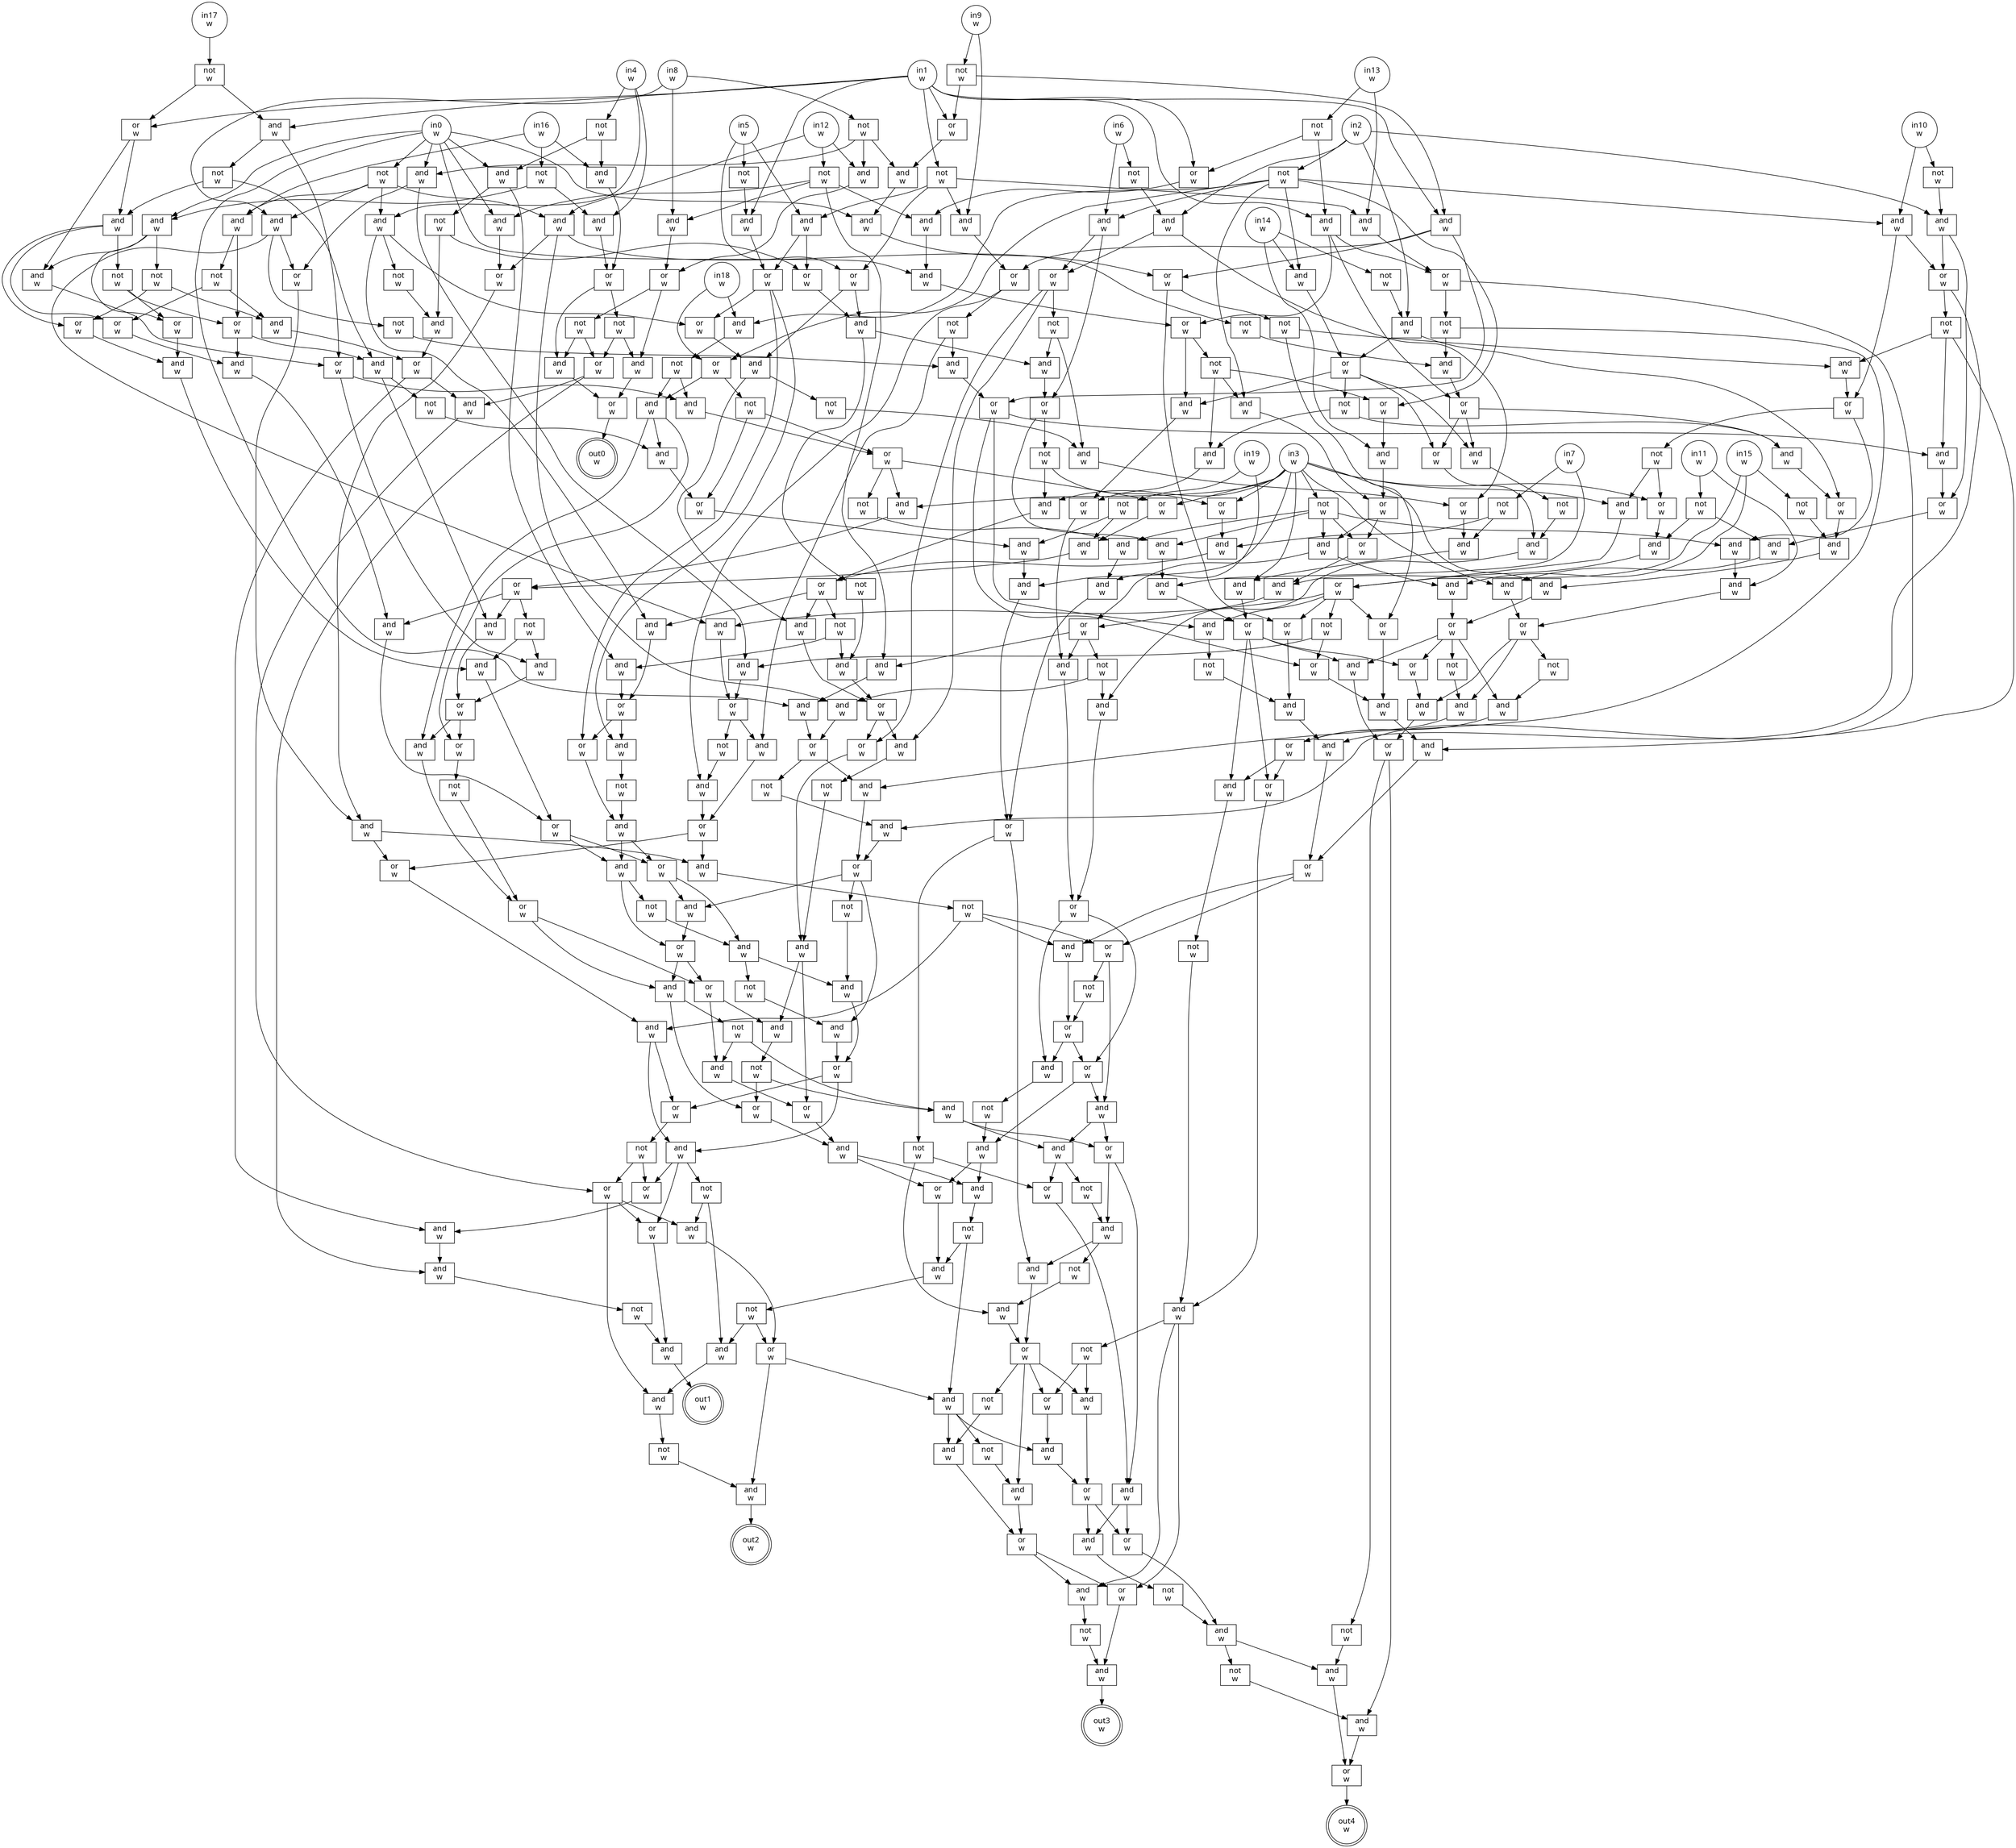 digraph circuit{
	node [style = filled, fillcolor = white,shape=rect, fontname=geneva]
	g0 [label="in0\nw",shape=circle,fillcolor=white]
	g1 [label="in1\nw",shape=circle,fillcolor=white]
	g2 [label="in2\nw",shape=circle,fillcolor=white]
	g3 [label="in3\nw",shape=circle,fillcolor=white]
	g4 [label="in4\nw",shape=circle,fillcolor=white]
	g5 [label="in5\nw",shape=circle,fillcolor=white]
	g6 [label="in6\nw",shape=circle,fillcolor=white]
	g7 [label="in7\nw",shape=circle,fillcolor=white]
	g8 [label="in8\nw",shape=circle,fillcolor=white]
	g9 [label="in9\nw",shape=circle,fillcolor=white]
	g10 [label="in10\nw",shape=circle,fillcolor=white]
	g11 [label="in11\nw",shape=circle,fillcolor=white]
	g12 [label="in12\nw",shape=circle,fillcolor=white]
	g13 [label="in13\nw",shape=circle,fillcolor=white]
	g14 [label="in14\nw",shape=circle,fillcolor=white]
	g15 [label="in15\nw",shape=circle,fillcolor=white]
	g16 [label="in16\nw",shape=circle,fillcolor=white]
	g17 [label="in17\nw",shape=circle,fillcolor=white]
	g18 [label="in18\nw",shape=circle,fillcolor=white]
	g19 [label="in19\nw",shape=circle,fillcolor=white]
	g20 [label="not\nw",fillcolor=white]
	g21 [label="not\nw",fillcolor=white]
	g22 [label="not\nw",fillcolor=white]
	g23 [label="not\nw",fillcolor=white]
	g24 [label="not\nw",fillcolor=white]
	g25 [label="not\nw",fillcolor=white]
	g26 [label="not\nw",fillcolor=white]
	g27 [label="not\nw",fillcolor=white]
	g28 [label="not\nw",fillcolor=white]
	g29 [label="not\nw",fillcolor=white]
	g30 [label="and\nw",fillcolor=white]
	g31 [label="not\nw",fillcolor=white]
	g32 [label="and\nw",fillcolor=white]
	g33 [label="or\nw",fillcolor=white]
	g34 [label="not\nw",fillcolor=white]
	g35 [label="not\nw",fillcolor=white]
	g36 [label="not\nw",fillcolor=white]
	g37 [label="not\nw",fillcolor=white]
	g38 [label="and\nw",fillcolor=white]
	g39 [label="not\nw",fillcolor=white]
	g40 [label="and\nw",fillcolor=white]
	g41 [label="or\nw",fillcolor=white]
	g42 [label="and\nw",fillcolor=white]
	g43 [label="not\nw",fillcolor=white]
	g44 [label="and\nw",fillcolor=white]
	g45 [label="or\nw",fillcolor=white]
	g46 [label="or\nw",fillcolor=white]
	g47 [label="not\nw",fillcolor=white]
	g48 [label="and\nw",fillcolor=white]
	g49 [label="and\nw",fillcolor=white]
	g50 [label="and\nw",fillcolor=white]
	g51 [label="not\nw",fillcolor=white]
	g52 [label="and\nw",fillcolor=white]
	g53 [label="or\nw",fillcolor=white]
	g54 [label="not\nw",fillcolor=white]
	g55 [label="and\nw",fillcolor=white]
	g56 [label="not\nw",fillcolor=white]
	g57 [label="or\nw",fillcolor=white]
	g58 [label="and\nw",fillcolor=white]
	g59 [label="not\nw",fillcolor=white]
	g60 [label="and\nw",fillcolor=white]
	g61 [label="or\nw",fillcolor=white]
	g62 [label="not\nw",fillcolor=white]
	g63 [label="and\nw",fillcolor=white]
	g64 [label="or\nw",fillcolor=white]
	g65 [label="not\nw",fillcolor=white]
	g66 [label="and\nw",fillcolor=white]
	g67 [label="or\nw",fillcolor=white]
	g68 [label="and\nw",fillcolor=white]
	g69 [label="and\nw",fillcolor=white]
	g70 [label="not\nw",fillcolor=white]
	g71 [label="or\nw",fillcolor=white]
	g72 [label="and\nw",fillcolor=white]
	g73 [label="not\nw",fillcolor=white]
	g74 [label="and\nw",fillcolor=white]
	g75 [label="and\nw",fillcolor=white]
	g76 [label="or\nw",fillcolor=white]
	g77 [label="and\nw",fillcolor=white]
	g78 [label="not\nw",fillcolor=white]
	g79 [label="and\nw",fillcolor=white]
	g80 [label="or\nw",fillcolor=white]
	g81 [label="not\nw",fillcolor=white]
	g82 [label="and\nw",fillcolor=white]
	g83 [label="or\nw",fillcolor=white]
	g84 [label="or\nw",fillcolor=white]
	g85 [label="and\nw",fillcolor=white]
	g86 [label="or\nw",fillcolor=white]
	g87 [label="not\nw",fillcolor=white]
	g88 [label="and\nw",fillcolor=white]
	g89 [label="and\nw",fillcolor=white]
	g90 [label="and\nw",fillcolor=white]
	g91 [label="or\nw",fillcolor=white]
	g92 [label="not\nw",fillcolor=white]
	g93 [label="and\nw",fillcolor=white]
	g94 [label="or\nw",fillcolor=white]
	g95 [label="and\nw",fillcolor=white]
	g96 [label="and\nw",fillcolor=white]
	g97 [label="not\nw",fillcolor=white]
	g98 [label="or\nw",fillcolor=white]
	g99 [label="and\nw",fillcolor=white]
	g100 [label="and\nw",fillcolor=white]
	g101 [label="or\nw",fillcolor=white]
	g102 [label="or\nw",fillcolor=white]
	g103 [label="not\nw",fillcolor=white]
	g104 [label="and\nw",fillcolor=white]
	g105 [label="or\nw",fillcolor=white]
	g106 [label="and\nw",fillcolor=white]
	g107 [label="or\nw",fillcolor=white]
	g108 [label="and\nw",fillcolor=white]
	g109 [label="or\nw",fillcolor=white]
	g110 [label="and\nw",fillcolor=white]
	g111 [label="or\nw",fillcolor=white]
	g112 [label="or\nw",fillcolor=white]
	g113 [label="and\nw",fillcolor=white]
	g114 [label="and\nw",fillcolor=white]
	g115 [label="or\nw",fillcolor=white]
	g116 [label="not\nw",fillcolor=white]
	g117 [label="not\nw",fillcolor=white]
	g118 [label="and\nw",fillcolor=white]
	g119 [label="and\nw",fillcolor=white]
	g120 [label="and\nw",fillcolor=white]
	g121 [label="not\nw",fillcolor=white]
	g122 [label="or\nw",fillcolor=white]
	g123 [label="and\nw",fillcolor=white]
	g124 [label="and\nw",fillcolor=white]
	g125 [label="and\nw",fillcolor=white]
	g126 [label="not\nw",fillcolor=white]
	g127 [label="or\nw",fillcolor=white]
	g128 [label="and\nw",fillcolor=white]
	g129 [label="and\nw",fillcolor=white]
	g130 [label="or\nw",fillcolor=white]
	g131 [label="and\nw",fillcolor=white]
	g132 [label="and\nw",fillcolor=white]
	g133 [label="not\nw",fillcolor=white]
	g134 [label="or\nw",fillcolor=white]
	g135 [label="and\nw",fillcolor=white]
	g136 [label="and\nw",fillcolor=white]
	g137 [label="or\nw",fillcolor=white]
	g138 [label="not\nw",fillcolor=white]
	g139 [label="and\nw",fillcolor=white]
	g140 [label="not\nw",fillcolor=white]
	g141 [label="and\nw",fillcolor=white]
	g142 [label="and\nw",fillcolor=white]
	g143 [label="or\nw",fillcolor=white]
	g144 [label="and\nw",fillcolor=white]
	g145 [label="not\nw",fillcolor=white]
	g146 [label="or\nw",fillcolor=white]
	g147 [label="and\nw",fillcolor=white]
	g148 [label="and\nw",fillcolor=white]
	g149 [label="or\nw",fillcolor=white]
	g150 [label="or\nw",fillcolor=white]
	g151 [label="and\nw",fillcolor=white]
	g152 [label="and\nw",fillcolor=white]
	g153 [label="or\nw",fillcolor=white]
	g154 [label="and\nw",fillcolor=white]
	g155 [label="not\nw",fillcolor=white]
	g156 [label="and\nw",fillcolor=white]
	g157 [label="and\nw",fillcolor=white]
	g158 [label="or\nw",fillcolor=white]
	g159 [label="and\nw",fillcolor=white]
	g160 [label="and\nw",fillcolor=white]
	g161 [label="not\nw",fillcolor=white]
	g162 [label="and\nw",fillcolor=white]
	g163 [label="or\nw",fillcolor=white]
	g164 [label="and\nw",fillcolor=white]
	g165 [label="or\nw",fillcolor=white]
	g166 [label="and\nw",fillcolor=white]
	g167 [label="not\nw",fillcolor=white]
	g168 [label="and\nw",fillcolor=white]
	g169 [label="or\nw",fillcolor=white]
	g170 [label="not\nw",fillcolor=white]
	g171 [label="and\nw",fillcolor=white]
	g172 [label="or\nw",fillcolor=white]
	g173 [label="and\nw",fillcolor=white]
	g174 [label="not\nw",fillcolor=white]
	g175 [label="and\nw",fillcolor=white]
	g176 [label="and\nw",fillcolor=white]
	g177 [label="or\nw",fillcolor=white]
	g178 [label="and\nw",fillcolor=white]
	g179 [label="and\nw",fillcolor=white]
	g180 [label="or\nw",fillcolor=white]
	g181 [label="and\nw",fillcolor=white]
	g182 [label="or\nw",fillcolor=white]
	g183 [label="and\nw",fillcolor=white]
	g184 [label="and\nw",fillcolor=white]
	g185 [label="or\nw",fillcolor=white]
	g186 [label="not\nw",fillcolor=white]
	g187 [label="and\nw",fillcolor=white]
	g188 [label="or\nw",fillcolor=white]
	g189 [label="and\nw",fillcolor=white]
	g190 [label="or\nw",fillcolor=white]
	g191 [label="and\nw",fillcolor=white]
	g192 [label="not\nw",fillcolor=white]
	g193 [label="and\nw",fillcolor=white]
	g194 [label="and\nw",fillcolor=white]
	g195 [label="or\nw",fillcolor=white]
	g196 [label="not\nw",fillcolor=white]
	g197 [label="or\nw",fillcolor=white]
	g198 [label="and\nw",fillcolor=white]
	g199 [label="or\nw",fillcolor=white]
	g200 [label="and\nw",fillcolor=white]
	g201 [label="not\nw",fillcolor=white]
	g202 [label="and\nw",fillcolor=white]
	g203 [label="or\nw",fillcolor=white]
	g204 [label="not\nw",fillcolor=white]
	g205 [label="not\nw",fillcolor=white]
	g206 [label="and\nw",fillcolor=white]
	g207 [label="or\nw",fillcolor=white]
	g208 [label="and\nw",fillcolor=white]
	g209 [label="not\nw",fillcolor=white]
	g210 [label="or\nw",fillcolor=white]
	g211 [label="and\nw",fillcolor=white]
	g212 [label="and\nw",fillcolor=white]
	g213 [label="or\nw",fillcolor=white]
	g214 [label="or\nw",fillcolor=white]
	g215 [label="and\nw",fillcolor=white]
	g216 [label="and\nw",fillcolor=white]
	g217 [label="not\nw",fillcolor=white]
	g218 [label="and\nw",fillcolor=white]
	g219 [label="and\nw",fillcolor=white]
	g220 [label="or\nw",fillcolor=white]
	g221 [label="and\nw",fillcolor=white]
	g222 [label="and\nw",fillcolor=white]
	g223 [label="or\nw",fillcolor=white]
	g224 [label="and\nw",fillcolor=white]
	g225 [label="not\nw",fillcolor=white]
	g226 [label="and\nw",fillcolor=white]
	g227 [label="or\nw",fillcolor=white]
	g228 [label="and\nw",fillcolor=white]
	g229 [label="or\nw",fillcolor=white]
	g230 [label="and\nw",fillcolor=white]
	g231 [label="and\nw",fillcolor=white]
	g232 [label="or\nw",fillcolor=white]
	g233 [label="and\nw",fillcolor=white]
	g234 [label="or\nw",fillcolor=white]
	g235 [label="not\nw",fillcolor=white]
	g236 [label="or\nw",fillcolor=white]
	g237 [label="not\nw",fillcolor=white]
	g238 [label="and\nw",fillcolor=white]
	g239 [label="or\nw",fillcolor=white]
	g240 [label="and\nw",fillcolor=white]
	g241 [label="and\nw",fillcolor=white]
	g242 [label="or\nw",fillcolor=white]
	g243 [label="not\nw",fillcolor=white]
	g244 [label="not\nw",fillcolor=white]
	g245 [label="or\nw",fillcolor=white]
	g246 [label="and\nw",fillcolor=white]
	g247 [label="and\nw",fillcolor=white]
	g248 [label="or\nw",fillcolor=white]
	g249 [label="and\nw",fillcolor=white]
	g250 [label="and\nw",fillcolor=white]
	g251 [label="and\nw",fillcolor=white]
	g252 [label="or\nw",fillcolor=white]
	g253 [label="or\nw",fillcolor=white]
	g254 [label="and\nw",fillcolor=white]
	g255 [label="not\nw",fillcolor=white]
	g256 [label="and\nw",fillcolor=white]
	g257 [label="and\nw",fillcolor=white]
	g258 [label="not\nw",fillcolor=white]
	g259 [label="or\nw",fillcolor=white]
	g260 [label="and\nw",fillcolor=white]
	g261 [label="and\nw",fillcolor=white]
	g262 [label="not\nw",fillcolor=white]
	g263 [label="and\nw",fillcolor=white]
	g264 [label="or\nw",fillcolor=white]
	g265 [label="and\nw",fillcolor=white]
	g266 [label="not\nw",fillcolor=white]
	g267 [label="or\nw",fillcolor=white]
	g268 [label="not\nw",fillcolor=white]
	g269 [label="or\nw",fillcolor=white]
	g270 [label="and\nw",fillcolor=white]
	g271 [label="or\nw",fillcolor=white]
	g272 [label="and\nw",fillcolor=white]
	g273 [label="not\nw",fillcolor=white]
	g274 [label="or\nw",fillcolor=white]
	g275 [label="and\nw",fillcolor=white]
	g276 [label="or\nw",fillcolor=white]
	g277 [label="and\nw",fillcolor=white]
	g278 [label="and\nw",fillcolor=white]
	g279 [label="or\nw",fillcolor=white]
	g280 [label="or\nw",fillcolor=white]
	g281 [label="and\nw",fillcolor=white]
	g282 [label="not\nw",fillcolor=white]
	g283 [label="and\nw",fillcolor=white]
	g284 [label="and\nw",fillcolor=white]
	g285 [label="not\nw",fillcolor=white]
	g286 [label="or\nw",fillcolor=white]
	g287 [label="and\nw",fillcolor=white]
	g288 [label="or\nw",fillcolor=white]
	g289 [label="and\nw",fillcolor=white]
	g290 [label="or\nw",fillcolor=white]
	g291 [label="and\nw",fillcolor=white]
	g292 [label="not\nw",fillcolor=white]
	g293 [label="and\nw",fillcolor=white]
	g294 [label="and\nw",fillcolor=white]
	g295 [label="not\nw",fillcolor=white]
	g296 [label="and\nw",fillcolor=white]
	g297 [label="or\nw",fillcolor=white]
	g298 [label="not\nw",fillcolor=white]
	g299 [label="or\nw",fillcolor=white]
	g300 [label="and\nw",fillcolor=white]
	g301 [label="and\nw",fillcolor=white]
	g302 [label="not\nw",fillcolor=white]
	g303 [label="or\nw",fillcolor=white]
	g304 [label="and\nw",fillcolor=white]
	g305 [label="not\nw",fillcolor=white]
	g306 [label="and\nw",fillcolor=white]
	g307 [label="not\nw",fillcolor=white]
	g308 [label="and\nw",fillcolor=white]
	g309 [label="or\nw",fillcolor=white]
	g310 [label="and\nw",fillcolor=white]
	g311 [label="and\nw",fillcolor=white]
	g312 [label="or\nw",fillcolor=white]
	g313 [label="or\nw",fillcolor=white]
	g314 [label="and\nw",fillcolor=white]
	g315 [label="not\nw",fillcolor=white]
	g316 [label="and\nw",fillcolor=white]
	g317 [label="not\nw",fillcolor=white]
	g318 [label="or\nw",fillcolor=white]
	g319 [label="and\nw",fillcolor=white]
	g320 [label="or\nw",fillcolor=white]
	g321 [label="and\nw",fillcolor=white]
	g322 [label="and\nw",fillcolor=white]
	g323 [label="or\nw",fillcolor=white]
	g324 [label="not\nw",fillcolor=white]
	g325 [label="not\nw",fillcolor=white]
	g326 [label="and\nw",fillcolor=white]
	g327 [label="or\nw",fillcolor=white]
	g328 [label="and\nw",fillcolor=white]
	g329 [label="or\nw",fillcolor=white]
	g330 [label="or\nw",fillcolor=white]
	g331 [label="and\nw",fillcolor=white]
	g332 [label="or\nw",fillcolor=white]
	g333 [label="and\nw",fillcolor=white]
	g334 [label="and\nw",fillcolor=white]
	g335 [label="and\nw",fillcolor=white]
	g336 [label="or\nw",fillcolor=white]
	g337 [label="and\nw",fillcolor=white]
	g338 [label="not\nw",fillcolor=white]
	g339 [label="or\nw",fillcolor=white]
	g340 [label="and\nw",fillcolor=white]
	g341 [label="and\nw",fillcolor=white]
	g342 [label="not\nw",fillcolor=white]
	g343 [label="and\nw",fillcolor=white]
	g344 [label="or\nw",fillcolor=white]
	g345 [label="not\nw",fillcolor=white]
	g346 [label="and\nw",fillcolor=white]
	g347 [label="or\nw",fillcolor=white]
	g348 [label="and\nw",fillcolor=white]
	g349 [label="not\nw",fillcolor=white]
	g350 [label="or\nw",fillcolor=white]
	g351 [label="and\nw",fillcolor=white]
	g352 [label="and\nw",fillcolor=white]
	g353 [label="not\nw",fillcolor=white]
	g354 [label="and\nw",fillcolor=white]
	g355 [label="and\nw",fillcolor=white]
	g356 [label="and\nw",fillcolor=white]
	g357 [label="not\nw",fillcolor=white]
	g358 [label="and\nw",fillcolor=white]
	g359 [label="out0\nw",shape=doublecircle,fillcolor=white]
	g360 [label="out1\nw",shape=doublecircle,fillcolor=white]
	g361 [label="out2\nw",shape=doublecircle,fillcolor=white]
	g362 [label="out3\nw",shape=doublecircle,fillcolor=white]
	g363 [label="out4\nw",shape=doublecircle,fillcolor=white]
	edge [fontname=Geneva,fontcolor=forestgreen]
	g0->g88
	g0->g89
	g0->g90
	g0->g106
	g0->g125
	g0->g142
	g0->g160
	g0->g161
	g1->g66
	g1->g67
	g1->g69
	g1->g71
	g1->g74
	g1->g75
	g1->g76
	g1->g78
	g2->g48
	g2->g49
	g2->g50
	g2->g51
	g3->g47
	g3->g98
	g3->g100
	g3->g112
	g3->g114
	g3->g134
	g3->g136
	g3->g184
	g3->g222
	g3->g241
	g3->g311
	g4->g38
	g4->g39
	g4->g250
	g5->g37
	g5->g82
	g5->g84
	g6->g36
	g6->g60
	g7->g35
	g7->g132
	g8->g30
	g8->g31
	g8->g162
	g9->g29
	g9->g79
	g10->g28
	g10->g52
	g11->g27
	g11->g96
	g12->g26
	g12->g32
	g12->g187
	g13->g25
	g13->g85
	g14->g24
	g14->g63
	g14->g147
	g15->g23
	g15->g151
	g15->g156
	g16->g22
	g16->g40
	g16->g228
	g17->g21
	g18->g55
	g18->g57
	g19->g20
	g19->g119
	g20->g113
	g20->g240
	g21->g69
	g21->g71
	g22->g38
	g22->g106
	g23->g221
	g24->g50
	g25->g75
	g25->g76
	g26->g30
	g26->g77
	g26->g89
	g26->g154
	g27->g99
	g27->g183
	g28->g48
	g29->g66
	g29->g67
	g30->g33
	g31->g32
	g31->g68
	g31->g88
	g32->g33
	g33->g34
	g33->g44
	g34->g42
	g34->g46
	g35->g135
	g35->g310
	g36->g49
	g37->g74
	g38->g41
	g39->g40
	g39->g125
	g40->g41
	g41->g42
	g41->g43
	g42->g45
	g43->g44
	g43->g46
	g44->g45
	g45->g359
	g46->g328
	g46->g356
	g47->g95
	g47->g118
	g47->g131
	g47->g150
	g47->g152
	g48->g53
	g48->g182
	g49->g61
	g49->g309
	g50->g64
	g50->g220
	g51->g52
	g51->g55
	g51->g57
	g51->g60
	g51->g63
	g51->g146
	g51->g148
	g52->g53
	g52->g94
	g53->g54
	g53->g176
	g54->g93
	g54->g179
	g54->g181
	g55->g56
	g56->g58
	g56->g110
	g57->g58
	g57->g59
	g58->g233
	g58->g234
	g58->g238
	g59->g111
	g59->g239
	g60->g61
	g60->g130
	g61->g62
	g61->g280
	g61->g281
	g62->g129
	g62->g308
	g63->g64
	g64->g65
	g64->g144
	g64->g208
	g64->g210
	g65->g157
	g65->g219
	g66->g80
	g66->g91
	g66->g172
	g67->g68
	g68->g90
	g69->g70
	g69->g109
	g70->g72
	g70->g230
	g71->g72
	g71->g108
	g72->g73
	g72->g122
	g72->g245
	g73->g107
	g73->g229
	g74->g83
	g75->g86
	g75->g143
	g75->g207
	g76->g77
	g77->g142
	g78->g79
	g78->g82
	g78->g84
	g78->g85
	g79->g80
	g80->g81
	g80->g168
	g81->g166
	g81->g171
	g82->g83
	g82->g127
	g83->g253
	g83->g254
	g83->g276
	g84->g128
	g84->g277
	g85->g86
	g86->g87
	g86->g202
	g87->g200
	g87->g206
	g88->g104
	g88->g163
	g89->g188
	g90->g91
	g91->g92
	g91->g102
	g92->g93
	g92->g105
	g93->g94
	g94->g95
	g94->g97
	g95->g96
	g96->g185
	g97->g98
	g97->g100
	g98->g99
	g99->g101
	g100->g101
	g101->g102
	g101->g103
	g101->g105
	g101->g164
	g101->g173
	g102->g175
	g103->g104
	g103->g177
	g104->g165
	g105->g178
	g106->g107
	g106->g108
	g106->g121
	g107->g123
	g108->g109
	g109->g110
	g109->g120
	g110->g111
	g111->g112
	g111->g114
	g111->g117
	g112->g113
	g113->g115
	g114->g115
	g115->g116
	g115->g231
	g115->g247
	g116->g120
	g116->g124
	g117->g118
	g118->g119
	g119->g242
	g120->g232
	g121->g122
	g121->g249
	g122->g123
	g123->g124
	g124->g248
	g125->g126
	g125->g139
	g126->g127
	g126->g326
	g127->g128
	g128->g129
	g128->g140
	g129->g130
	g130->g131
	g130->g133
	g131->g132
	g132->g312
	g133->g134
	g133->g136
	g134->g135
	g135->g137
	g136->g137
	g137->g138
	g137->g251
	g137->g278
	g138->g139
	g138->g141
	g139->g252
	g140->g141
	g141->g279
	g142->g143
	g143->g144
	g143->g145
	g144->g158
	g145->g146
	g145->g148
	g145->g157
	g146->g147
	g147->g149
	g148->g149
	g149->g150
	g149->g152
	g150->g151
	g151->g153
	g152->g153
	g152->g156
	g153->g154
	g153->g155
	g153->g159
	g154->g160
	g155->g198
	g155->g212
	g156->g223
	g157->g158
	g158->g159
	g159->g213
	g160->g199
	g161->g162
	g161->g187
	g161->g228
	g161->g250
	g162->g163
	g162->g164
	g162->g170
	g163->g189
	g164->g165
	g165->g166
	g165->g167
	g166->g169
	g167->g168
	g168->g169
	g169->g190
	g169->g191
	g170->g171
	g171->g172
	g172->g173
	g172->g177
	g172->g181
	g173->g174
	g174->g175
	g175->g176
	g176->g180
	g177->g178
	g178->g179
	g179->g180
	g180->g194
	g180->g195
	g181->g182
	g182->g183
	g183->g184
	g184->g185
	g185->g186
	g185->g226
	g185->g321
	g186->g224
	g187->g188
	g187->g198
	g187->g205
	g188->g189
	g189->g190
	g189->g191
	g190->g193
	g191->g192
	g192->g193
	g192->g194
	g192->g195
	g193->g265
	g193->g267
	g194->g197
	g195->g196
	g195->g215
	g196->g197
	g197->g214
	g197->g216
	g198->g199
	g199->g200
	g199->g201
	g200->g203
	g201->g202
	g202->g203
	g203->g204
	g203->g263
	g203->g270
	g204->g261
	g205->g206
	g206->g207
	g207->g208
	g207->g210
	g207->g219
	g208->g209
	g209->g211
	g210->g211
	g211->g212
	g212->g213
	g213->g214
	g213->g216
	g214->g215
	g214->g218
	g215->g288
	g215->g289
	g216->g217
	g217->g218
	g218->g301
	g218->g303
	g219->g220
	g220->g221
	g221->g222
	g222->g223
	g223->g224
	g223->g225
	g223->g320
	g223->g322
	g224->g227
	g225->g226
	g226->g227
	g227->g313
	g227->g314
	g228->g229
	g228->g244
	g229->g230
	g229->g246
	g230->g231
	g230->g237
	g231->g232
	g232->g233
	g232->g234
	g233->g236
	g234->g235
	g235->g236
	g236->g272
	g236->g274
	g237->g238
	g238->g239
	g239->g240
	g240->g241
	g241->g242
	g242->g243
	g242->g294
	g243->g290
	g243->g296
	g244->g245
	g244->g249
	g245->g246
	g246->g247
	g247->g248
	g248->g257
	g248->g259
	g249->g327
	g250->g251
	g250->g276
	g250->g325
	g251->g252
	g252->g253
	g252->g254
	g253->g256
	g254->g255
	g255->g256
	g256->g257
	g256->g259
	g257->g258
	g257->g271
	g258->g260
	g259->g260
	g259->g270
	g260->g261
	g260->g262
	g261->g264
	g262->g263
	g263->g264
	g264->g265
	g264->g267
	g265->g266
	g265->g269
	g265->g330
	g266->g306
	g266->g331
	g267->g268
	g268->g269
	g268->g329
	g269->g355
	g270->g271
	g271->g272
	g271->g274
	g272->g273
	g272->g286
	g273->g275
	g273->g287
	g274->g275
	g274->g284
	g275->g299
	g276->g277
	g277->g278
	g277->g307
	g278->g279
	g279->g280
	g279->g281
	g280->g283
	g281->g282
	g282->g283
	g283->g284
	g283->g299
	g284->g285
	g285->g286
	g285->g287
	g286->g300
	g287->g288
	g287->g289
	g288->g291
	g288->g293
	g289->g290
	g289->g292
	g290->g291
	g291->g337
	g291->g339
	g292->g293
	g293->g294
	g293->g295
	g294->g297
	g295->g296
	g296->g297
	g297->g298
	g297->g318
	g297->g319
	g297->g346
	g298->g334
	g299->g300
	g300->g301
	g300->g303
	g301->g302
	g302->g304
	g302->g333
	g303->g304
	g304->g305
	g305->g306
	g305->g332
	g306->g352
	g307->g308
	g308->g309
	g309->g310
	g310->g311
	g311->g312
	g312->g313
	g312->g314
	g312->g320
	g312->g322
	g313->g316
	g314->g315
	g315->g316
	g316->g317
	g316->g348
	g316->g350
	g317->g318
	g317->g319
	g318->g335
	g319->g336
	g320->g321
	g321->g323
	g322->g323
	g323->g324
	g323->g343
	g324->g341
	g325->g326
	g326->g327
	g327->g328
	g327->g355
	g328->g329
	g329->g330
	g329->g331
	g329->g352
	g330->g358
	g331->g332
	g332->g333
	g332->g354
	g333->g334
	g333->g335
	g333->g345
	g334->g347
	g335->g336
	g336->g337
	g336->g339
	g337->g338
	g338->g340
	g339->g340
	g340->g341
	g340->g342
	g341->g344
	g342->g343
	g343->g344
	g344->g363
	g345->g346
	g346->g347
	g347->g348
	g347->g350
	g348->g349
	g349->g351
	g350->g351
	g351->g362
	g352->g353
	g353->g354
	g354->g361
	g355->g356
	g356->g357
	g357->g358
	g358->g360
}